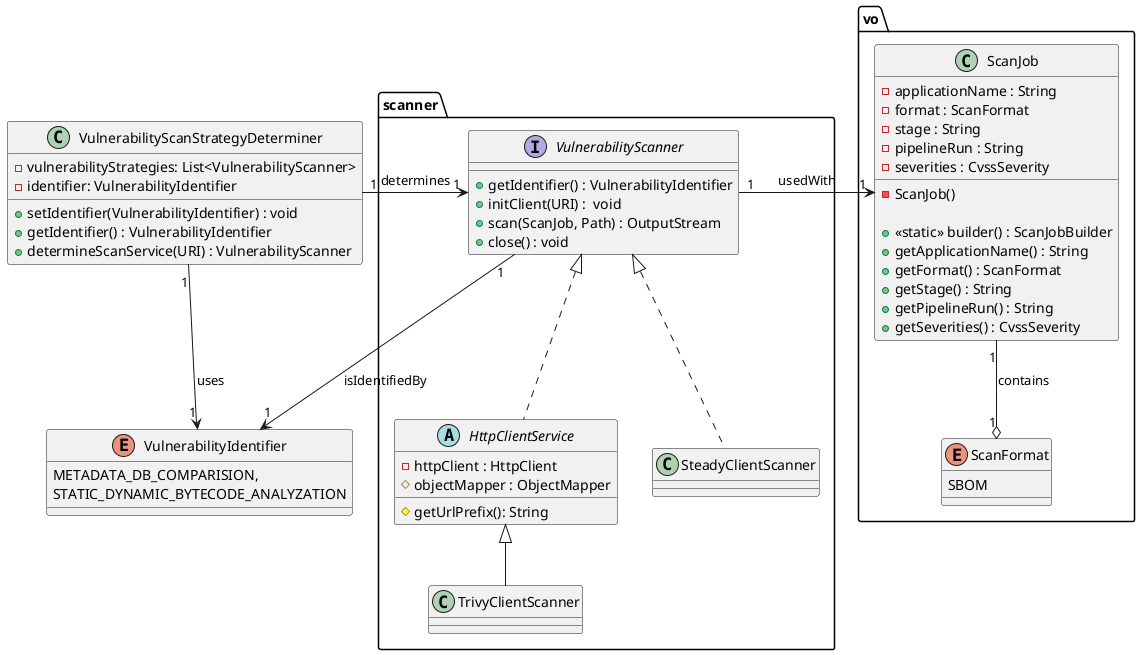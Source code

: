 @startuml
top to bottom direction


package "scanner" {
    interface VulnerabilityScanner {
        + getIdentifier() : VulnerabilityIdentifier
        + initClient(URI) :  void
        + scan(ScanJob, Path) : OutputStream
        + close() : void
    }

    abstract HttpClientService {
        - httpClient : HttpClient
        # objectMapper : ObjectMapper

        # getUrlPrefix(): String
    }

    class SteadyClientScanner {}

    class TrivyClientScanner {}
}

package "vo" {
    enum "ScanFormat" {
        SBOM
    }

    class ScanJob {
        - applicationName : String
        - format : ScanFormat
        - stage : String
        - pipelineRun : String
        - severities : CvssSeverity

        - ScanJob()

        + <<static>> builder() : ScanJobBuilder
        + getApplicationName() : String
        + getFormat() : ScanFormat
        + getStage() : String
        + getPipelineRun() : String
        + getSeverities() : CvssSeverity
    }
}

enum "VulnerabilityIdentifier" {
    METADATA_DB_COMPARISION,
    STATIC_DYNAMIC_BYTECODE_ANALYZATION
}

class VulnerabilityScanStrategyDeterminer {
    - vulnerabilityStrategies: List<VulnerabilityScanner>
    - identifier: VulnerabilityIdentifier

    + setIdentifier(VulnerabilityIdentifier) : void
    + getIdentifier() : VulnerabilityIdentifier
    + determineScanService(URI) : VulnerabilityScanner
}

VulnerabilityScanStrategyDeterminer "1" --> "1" VulnerabilityIdentifier : uses
VulnerabilityScanStrategyDeterminer "1" -r-> "1" VulnerabilityScanner : determines
VulnerabilityScanner "1" --> "1" VulnerabilityIdentifier : isIdentifiedBy
VulnerabilityScanner "1" -r-> "1" ScanJob : usedWith
ScanJob "1" --o "1" ScanFormat : "contains"


VulnerabilityScanner <|.. HttpClientService
VulnerabilityScanner <|.. SteadyClientScanner
HttpClientService <|-- TrivyClientScanner

@enduml
